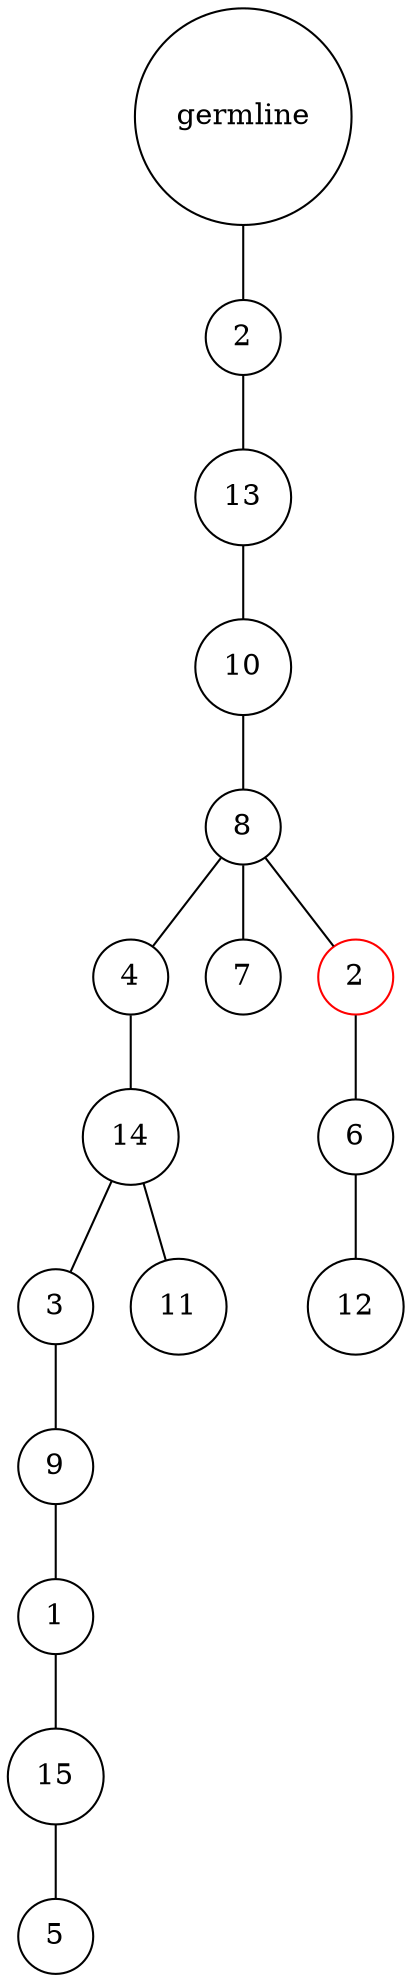 graph {
	rankdir=UD;
	splines=line;
	node [shape=circle]
	"0x7f6648ae62b0" [label="germline"];
	"0x7f6648ae62e0" [label="2"];
	"0x7f6648ae62b0" -- "0x7f6648ae62e0" ;
	"0x7f6648ae6310" [label="13"];
	"0x7f6648ae62e0" -- "0x7f6648ae6310" ;
	"0x7f6648ae6340" [label="10"];
	"0x7f6648ae6310" -- "0x7f6648ae6340" ;
	"0x7f6648ae6370" [label="8"];
	"0x7f6648ae6340" -- "0x7f6648ae6370" ;
	"0x7f6648ae63a0" [label="4"];
	"0x7f6648ae6370" -- "0x7f6648ae63a0" ;
	"0x7f6648ae63d0" [label="14"];
	"0x7f6648ae63a0" -- "0x7f6648ae63d0" ;
	"0x7f6648ae6400" [label="3"];
	"0x7f6648ae63d0" -- "0x7f6648ae6400" ;
	"0x7f6648ae6430" [label="9"];
	"0x7f6648ae6400" -- "0x7f6648ae6430" ;
	"0x7f6648ae6460" [label="1"];
	"0x7f6648ae6430" -- "0x7f6648ae6460" ;
	"0x7f6648ae6490" [label="15"];
	"0x7f6648ae6460" -- "0x7f6648ae6490" ;
	"0x7f6648ae64c0" [label="5"];
	"0x7f6648ae6490" -- "0x7f6648ae64c0" ;
	"0x7f6648ae64f0" [label="11"];
	"0x7f6648ae63d0" -- "0x7f6648ae64f0" ;
	"0x7f6648ae6520" [label="7"];
	"0x7f6648ae6370" -- "0x7f6648ae6520" ;
	"0x7f6648ae6550" [label="2",color="red"];
	"0x7f6648ae6370" -- "0x7f6648ae6550" ;
	"0x7f6648ae6580" [label="6"];
	"0x7f6648ae6550" -- "0x7f6648ae6580" ;
	"0x7f6648ae65b0" [label="12"];
	"0x7f6648ae6580" -- "0x7f6648ae65b0" ;
}
